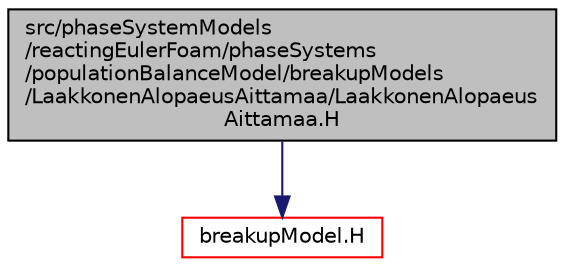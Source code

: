 digraph "src/phaseSystemModels/reactingEulerFoam/phaseSystems/populationBalanceModel/breakupModels/LaakkonenAlopaeusAittamaa/LaakkonenAlopaeusAittamaa.H"
{
  bgcolor="transparent";
  edge [fontname="Helvetica",fontsize="10",labelfontname="Helvetica",labelfontsize="10"];
  node [fontname="Helvetica",fontsize="10",shape=record];
  Node1 [label="src/phaseSystemModels\l/reactingEulerFoam/phaseSystems\l/populationBalanceModel/breakupModels\l/LaakkonenAlopaeusAittamaa/LaakkonenAlopaeus\lAittamaa.H",height=0.2,width=0.4,color="black", fillcolor="grey75", style="filled" fontcolor="black"];
  Node1 -> Node2 [color="midnightblue",fontsize="10",style="solid",fontname="Helvetica"];
  Node2 [label="breakupModel.H",height=0.2,width=0.4,color="red",URL="$breakupModel_8H.html"];
}
